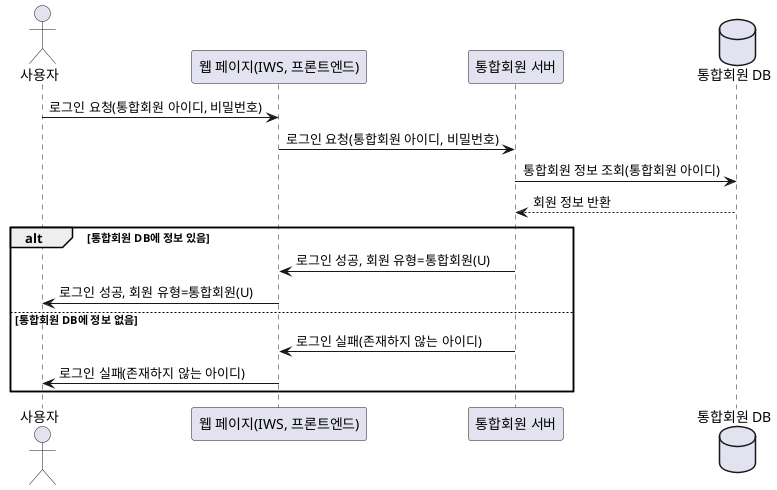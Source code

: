 @startuml
' 통합회원 로그인 시나리오 상세 시퀀스 다이어그램
' IWS는 웹 페이지(프론트엔드)임

actor "사용자" as User
participant "웹 페이지(IWS, 프론트엔드)" as IWS
participant "통합회원 서버" as IntegrationServer
database "통합회원 DB" as IntegrationMemberDB

' 1. 사용자가 웹 페이지(IWS)에서 통합회원 아이디로 로그인 요청
User -> IWS : 로그인 요청(통합회원 아이디, 비밀번호)

' 2. 웹 페이지(IWS)가 통합회원 서버에 로그인 요청 전달
IWS -> IntegrationServer : 로그인 요청(통합회원 아이디, 비밀번호)

' 3. 통합회원 서버가 통합회원 DB에서 통합회원 정보 조회
IntegrationServer -> IntegrationMemberDB : 통합회원 정보 조회(통합회원 아이디)
IntegrationMemberDB --> IntegrationServer : 회원 정보 반환

alt 통합회원 DB에 정보 있음
    ' 4-1. 통합회원 DB에 정보가 있으면 로그인 성공
    IntegrationServer -> IWS : 로그인 성공, 회원 유형=통합회원(U)
    IWS -> User : 로그인 성공, 회원 유형=통합회원(U)
else 통합회원 DB에 정보 없음
    ' 4-2. 통합회원 DB에 정보가 없으면 로그인 실패
    IntegrationServer -> IWS : 로그인 실패(존재하지 않는 아이디)
    IWS -> User : 로그인 실패(존재하지 않는 아이디)
end
@enduml 